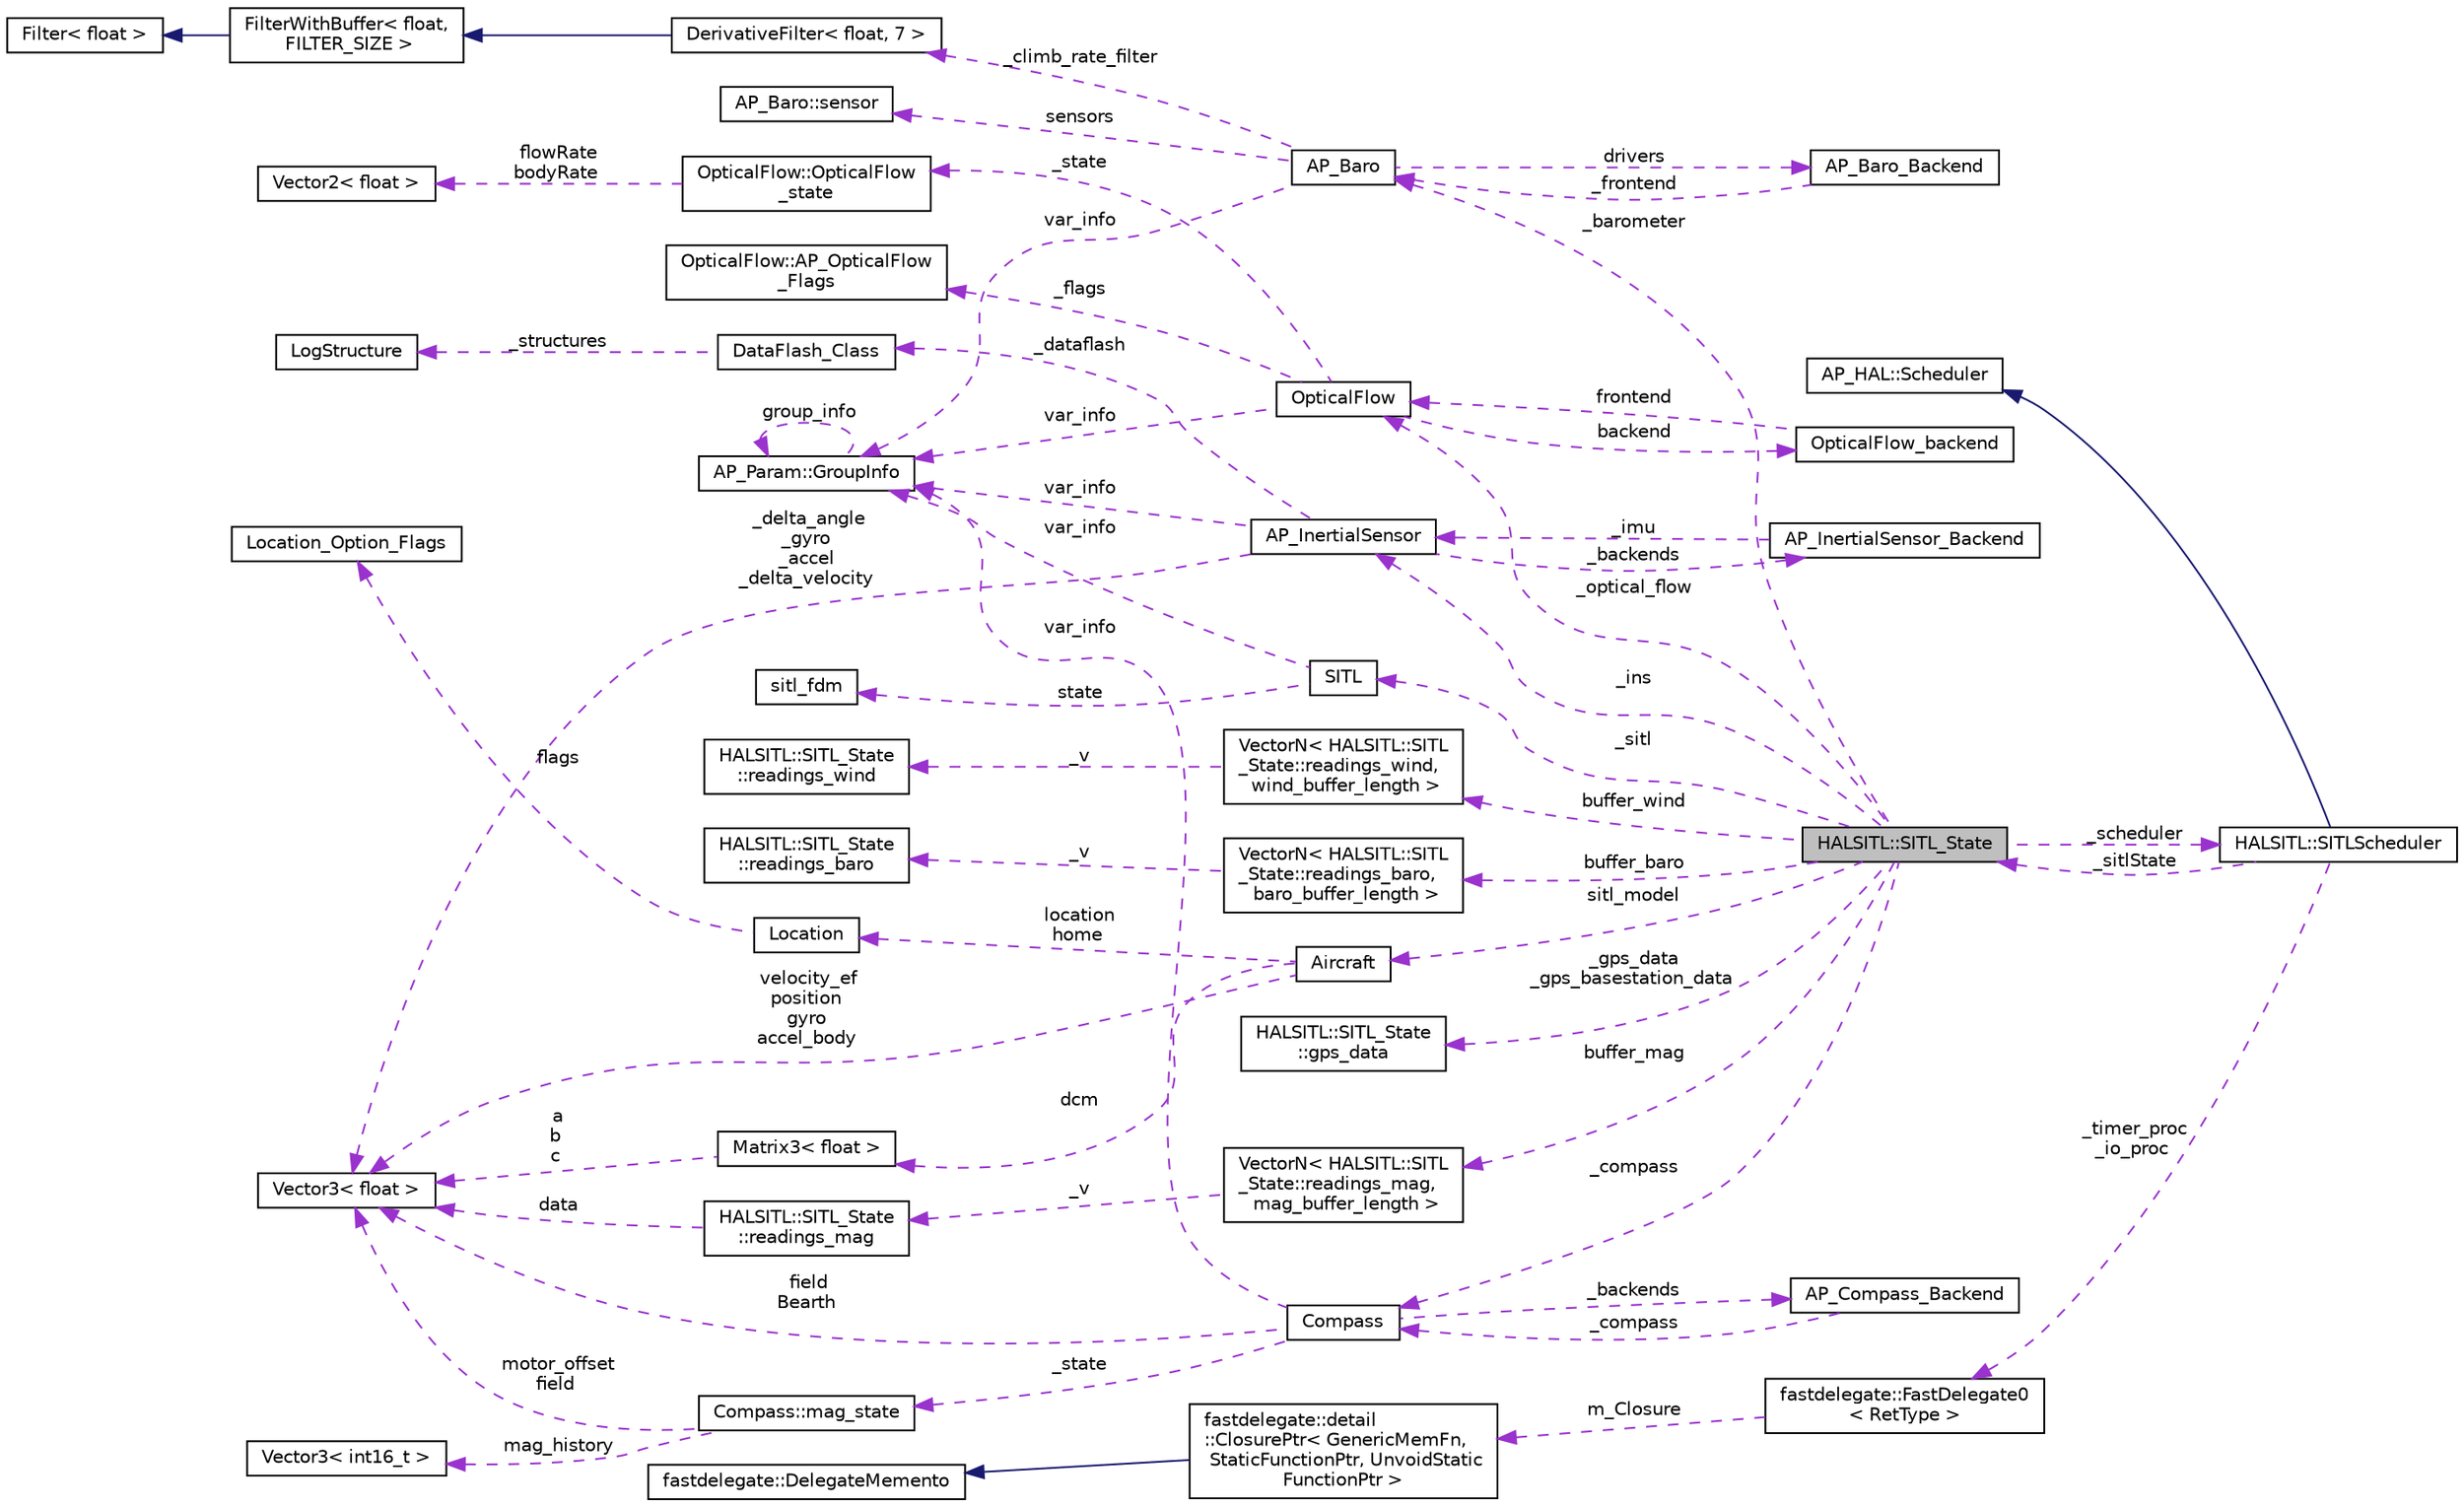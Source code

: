 digraph "HALSITL::SITL_State"
{
 // INTERACTIVE_SVG=YES
  edge [fontname="Helvetica",fontsize="10",labelfontname="Helvetica",labelfontsize="10"];
  node [fontname="Helvetica",fontsize="10",shape=record];
  rankdir="LR";
  Node1 [label="HALSITL::SITL_State",height=0.2,width=0.4,color="black", fillcolor="grey75", style="filled" fontcolor="black"];
  Node2 -> Node1 [dir="back",color="darkorchid3",fontsize="10",style="dashed",label=" buffer_baro" ,fontname="Helvetica"];
  Node2 [label="VectorN\< HALSITL::SITL\l_State::readings_baro,\l baro_buffer_length \>",height=0.2,width=0.4,color="black", fillcolor="white", style="filled",URL="$classVectorN.html"];
  Node3 -> Node2 [dir="back",color="darkorchid3",fontsize="10",style="dashed",label=" _v" ,fontname="Helvetica"];
  Node3 [label="HALSITL::SITL_State\l::readings_baro",height=0.2,width=0.4,color="black", fillcolor="white", style="filled",URL="$structHALSITL_1_1SITL__State_1_1readings__baro.html"];
  Node4 -> Node1 [dir="back",color="darkorchid3",fontsize="10",style="dashed",label=" buffer_mag" ,fontname="Helvetica"];
  Node4 [label="VectorN\< HALSITL::SITL\l_State::readings_mag,\l mag_buffer_length \>",height=0.2,width=0.4,color="black", fillcolor="white", style="filled",URL="$classVectorN.html"];
  Node5 -> Node4 [dir="back",color="darkorchid3",fontsize="10",style="dashed",label=" _v" ,fontname="Helvetica"];
  Node5 [label="HALSITL::SITL_State\l::readings_mag",height=0.2,width=0.4,color="black", fillcolor="white", style="filled",URL="$structHALSITL_1_1SITL__State_1_1readings__mag.html"];
  Node6 -> Node5 [dir="back",color="darkorchid3",fontsize="10",style="dashed",label=" data" ,fontname="Helvetica"];
  Node6 [label="Vector3\< float \>",height=0.2,width=0.4,color="black", fillcolor="white", style="filled",URL="$classVector3.html"];
  Node7 -> Node1 [dir="back",color="darkorchid3",fontsize="10",style="dashed",label=" _barometer" ,fontname="Helvetica"];
  Node7 [label="AP_Baro",height=0.2,width=0.4,color="black", fillcolor="white", style="filled",URL="$classAP__Baro.html"];
  Node8 -> Node7 [dir="back",color="darkorchid3",fontsize="10",style="dashed",label=" sensors" ,fontname="Helvetica"];
  Node8 [label="AP_Baro::sensor",height=0.2,width=0.4,color="black", fillcolor="white", style="filled",URL="$structAP__Baro_1_1sensor.html"];
  Node9 -> Node7 [dir="back",color="darkorchid3",fontsize="10",style="dashed",label=" _climb_rate_filter" ,fontname="Helvetica"];
  Node9 [label="DerivativeFilter\< float, 7 \>",height=0.2,width=0.4,color="black", fillcolor="white", style="filled",URL="$classDerivativeFilter.html"];
  Node10 -> Node9 [dir="back",color="midnightblue",fontsize="10",style="solid",fontname="Helvetica"];
  Node10 [label="FilterWithBuffer\< float,\l FILTER_SIZE \>",height=0.2,width=0.4,color="black", fillcolor="white", style="filled",URL="$classFilterWithBuffer.html"];
  Node11 -> Node10 [dir="back",color="midnightblue",fontsize="10",style="solid",fontname="Helvetica"];
  Node11 [label="Filter\< float \>",height=0.2,width=0.4,color="black", fillcolor="white", style="filled",URL="$classFilter.html"];
  Node12 -> Node7 [dir="back",color="darkorchid3",fontsize="10",style="dashed",label=" var_info" ,fontname="Helvetica"];
  Node12 [label="AP_Param::GroupInfo",height=0.2,width=0.4,color="black", fillcolor="white", style="filled",URL="$structAP__Param_1_1GroupInfo.html"];
  Node12 -> Node12 [dir="back",color="darkorchid3",fontsize="10",style="dashed",label=" group_info" ,fontname="Helvetica"];
  Node13 -> Node7 [dir="back",color="darkorchid3",fontsize="10",style="dashed",label=" drivers" ,fontname="Helvetica"];
  Node13 [label="AP_Baro_Backend",height=0.2,width=0.4,color="black", fillcolor="white", style="filled",URL="$classAP__Baro__Backend.html",tooltip="-*- tab-width: 4; Mode: C++; c-basic-offset: 4; indent-tabs-mode: nil -*- "];
  Node7 -> Node13 [dir="back",color="darkorchid3",fontsize="10",style="dashed",label=" _frontend" ,fontname="Helvetica"];
  Node14 -> Node1 [dir="back",color="darkorchid3",fontsize="10",style="dashed",label=" _optical_flow" ,fontname="Helvetica"];
  Node14 [label="OpticalFlow",height=0.2,width=0.4,color="black", fillcolor="white", style="filled",URL="$classOpticalFlow.html"];
  Node12 -> Node14 [dir="back",color="darkorchid3",fontsize="10",style="dashed",label=" var_info" ,fontname="Helvetica"];
  Node15 -> Node14 [dir="back",color="darkorchid3",fontsize="10",style="dashed",label=" _state" ,fontname="Helvetica"];
  Node15 [label="OpticalFlow::OpticalFlow\l_state",height=0.2,width=0.4,color="black", fillcolor="white", style="filled",URL="$structOpticalFlow_1_1OpticalFlow__state.html"];
  Node16 -> Node15 [dir="back",color="darkorchid3",fontsize="10",style="dashed",label=" flowRate\nbodyRate" ,fontname="Helvetica"];
  Node16 [label="Vector2\< float \>",height=0.2,width=0.4,color="black", fillcolor="white", style="filled",URL="$structVector2.html"];
  Node17 -> Node14 [dir="back",color="darkorchid3",fontsize="10",style="dashed",label=" backend" ,fontname="Helvetica"];
  Node17 [label="OpticalFlow_backend",height=0.2,width=0.4,color="black", fillcolor="white", style="filled",URL="$classOpticalFlow__backend.html"];
  Node14 -> Node17 [dir="back",color="darkorchid3",fontsize="10",style="dashed",label=" frontend" ,fontname="Helvetica"];
  Node18 -> Node14 [dir="back",color="darkorchid3",fontsize="10",style="dashed",label=" _flags" ,fontname="Helvetica"];
  Node18 [label="OpticalFlow::AP_OpticalFlow\l_Flags",height=0.2,width=0.4,color="black", fillcolor="white", style="filled",URL="$structOpticalFlow_1_1AP__OpticalFlow__Flags.html"];
  Node19 -> Node1 [dir="back",color="darkorchid3",fontsize="10",style="dashed",label=" _ins" ,fontname="Helvetica"];
  Node19 [label="AP_InertialSensor",height=0.2,width=0.4,color="black", fillcolor="white", style="filled",URL="$classAP__InertialSensor.html"];
  Node20 -> Node19 [dir="back",color="darkorchid3",fontsize="10",style="dashed",label=" _backends" ,fontname="Helvetica"];
  Node20 [label="AP_InertialSensor_Backend",height=0.2,width=0.4,color="black", fillcolor="white", style="filled",URL="$classAP__InertialSensor__Backend.html"];
  Node19 -> Node20 [dir="back",color="darkorchid3",fontsize="10",style="dashed",label=" _imu" ,fontname="Helvetica"];
  Node21 -> Node19 [dir="back",color="darkorchid3",fontsize="10",style="dashed",label=" _dataflash" ,fontname="Helvetica"];
  Node21 [label="DataFlash_Class",height=0.2,width=0.4,color="black", fillcolor="white", style="filled",URL="$classDataFlash__Class.html",tooltip="-*- tab-width: 4; Mode: C++; c-basic-offset: 4; indent-tabs-mode: nil -*- "];
  Node22 -> Node21 [dir="back",color="darkorchid3",fontsize="10",style="dashed",label=" _structures" ,fontname="Helvetica"];
  Node22 [label="LogStructure",height=0.2,width=0.4,color="black", fillcolor="white", style="filled",URL="$structLogStructure.html"];
  Node12 -> Node19 [dir="back",color="darkorchid3",fontsize="10",style="dashed",label=" var_info" ,fontname="Helvetica"];
  Node6 -> Node19 [dir="back",color="darkorchid3",fontsize="10",style="dashed",label=" _delta_angle\n_gyro\n_accel\n_delta_velocity" ,fontname="Helvetica"];
  Node23 -> Node1 [dir="back",color="darkorchid3",fontsize="10",style="dashed",label=" _gps_data\n_gps_basestation_data" ,fontname="Helvetica"];
  Node23 [label="HALSITL::SITL_State\l::gps_data",height=0.2,width=0.4,color="black", fillcolor="white", style="filled",URL="$structHALSITL_1_1SITL__State_1_1gps__data.html"];
  Node24 -> Node1 [dir="back",color="darkorchid3",fontsize="10",style="dashed",label=" sitl_model" ,fontname="Helvetica"];
  Node24 [label="Aircraft",height=0.2,width=0.4,color="black", fillcolor="white", style="filled",URL="$classAircraft.html",tooltip="-*- tab-width: 4; Mode: C++; c-basic-offset: 4; indent-tabs-mode: nil -*- "];
  Node25 -> Node24 [dir="back",color="darkorchid3",fontsize="10",style="dashed",label=" dcm" ,fontname="Helvetica"];
  Node25 [label="Matrix3\< float \>",height=0.2,width=0.4,color="black", fillcolor="white", style="filled",URL="$classMatrix3.html"];
  Node6 -> Node25 [dir="back",color="darkorchid3",fontsize="10",style="dashed",label=" a\nb\nc" ,fontname="Helvetica"];
  Node6 -> Node24 [dir="back",color="darkorchid3",fontsize="10",style="dashed",label=" velocity_ef\nposition\ngyro\naccel_body" ,fontname="Helvetica"];
  Node26 -> Node24 [dir="back",color="darkorchid3",fontsize="10",style="dashed",label=" location\nhome" ,fontname="Helvetica"];
  Node26 [label="Location",height=0.2,width=0.4,color="black", fillcolor="white", style="filled",URL="$structLocation.html"];
  Node27 -> Node26 [dir="back",color="darkorchid3",fontsize="10",style="dashed",label=" flags" ,fontname="Helvetica"];
  Node27 [label="Location_Option_Flags",height=0.2,width=0.4,color="black", fillcolor="white", style="filled",URL="$structLocation__Option__Flags.html"];
  Node28 -> Node1 [dir="back",color="darkorchid3",fontsize="10",style="dashed",label=" _scheduler" ,fontname="Helvetica"];
  Node28 [label="HALSITL::SITLScheduler",height=0.2,width=0.4,color="black", fillcolor="white", style="filled",URL="$classHALSITL_1_1SITLScheduler.html"];
  Node29 -> Node28 [dir="back",color="midnightblue",fontsize="10",style="solid",fontname="Helvetica"];
  Node29 [label="AP_HAL::Scheduler",height=0.2,width=0.4,color="black", fillcolor="white", style="filled",URL="$classAP__HAL_1_1Scheduler.html"];
  Node30 -> Node28 [dir="back",color="darkorchid3",fontsize="10",style="dashed",label=" _timer_proc\n_io_proc" ,fontname="Helvetica"];
  Node30 [label="fastdelegate::FastDelegate0\l\< RetType \>",height=0.2,width=0.4,color="black", fillcolor="white", style="filled",URL="$classfastdelegate_1_1FastDelegate0.html"];
  Node31 -> Node30 [dir="back",color="darkorchid3",fontsize="10",style="dashed",label=" m_Closure" ,fontname="Helvetica"];
  Node31 [label="fastdelegate::detail\l::ClosurePtr\< GenericMemFn,\l StaticFunctionPtr, UnvoidStatic\lFunctionPtr \>",height=0.2,width=0.4,color="black", fillcolor="white", style="filled",URL="$classfastdelegate_1_1detail_1_1ClosurePtr.html"];
  Node32 -> Node31 [dir="back",color="midnightblue",fontsize="10",style="solid",fontname="Helvetica"];
  Node32 [label="fastdelegate::DelegateMemento",height=0.2,width=0.4,color="black", fillcolor="white", style="filled",URL="$classfastdelegate_1_1DelegateMemento.html"];
  Node1 -> Node28 [dir="back",color="darkorchid3",fontsize="10",style="dashed",label=" _sitlState" ,fontname="Helvetica"];
  Node33 -> Node1 [dir="back",color="darkorchid3",fontsize="10",style="dashed",label=" buffer_wind" ,fontname="Helvetica"];
  Node33 [label="VectorN\< HALSITL::SITL\l_State::readings_wind,\l wind_buffer_length \>",height=0.2,width=0.4,color="black", fillcolor="white", style="filled",URL="$classVectorN.html"];
  Node34 -> Node33 [dir="back",color="darkorchid3",fontsize="10",style="dashed",label=" _v" ,fontname="Helvetica"];
  Node34 [label="HALSITL::SITL_State\l::readings_wind",height=0.2,width=0.4,color="black", fillcolor="white", style="filled",URL="$structHALSITL_1_1SITL__State_1_1readings__wind.html"];
  Node35 -> Node1 [dir="back",color="darkorchid3",fontsize="10",style="dashed",label=" _sitl" ,fontname="Helvetica"];
  Node35 [label="SITL",height=0.2,width=0.4,color="black", fillcolor="white", style="filled",URL="$classSITL.html"];
  Node12 -> Node35 [dir="back",color="darkorchid3",fontsize="10",style="dashed",label=" var_info" ,fontname="Helvetica"];
  Node36 -> Node35 [dir="back",color="darkorchid3",fontsize="10",style="dashed",label=" state" ,fontname="Helvetica"];
  Node36 [label="sitl_fdm",height=0.2,width=0.4,color="black", fillcolor="white", style="filled",URL="$structsitl__fdm.html",tooltip="-*- tab-width: 4; Mode: C++; c-basic-offset: 4; indent-tabs-mode: nil -*- "];
  Node37 -> Node1 [dir="back",color="darkorchid3",fontsize="10",style="dashed",label=" _compass" ,fontname="Helvetica"];
  Node37 [label="Compass",height=0.2,width=0.4,color="black", fillcolor="white", style="filled",URL="$classCompass.html"];
  Node12 -> Node37 [dir="back",color="darkorchid3",fontsize="10",style="dashed",label=" var_info" ,fontname="Helvetica"];
  Node6 -> Node37 [dir="back",color="darkorchid3",fontsize="10",style="dashed",label=" field\nBearth" ,fontname="Helvetica"];
  Node38 -> Node37 [dir="back",color="darkorchid3",fontsize="10",style="dashed",label=" _backends" ,fontname="Helvetica"];
  Node38 [label="AP_Compass_Backend",height=0.2,width=0.4,color="black", fillcolor="white", style="filled",URL="$classAP__Compass__Backend.html"];
  Node37 -> Node38 [dir="back",color="darkorchid3",fontsize="10",style="dashed",label=" _compass" ,fontname="Helvetica"];
  Node39 -> Node37 [dir="back",color="darkorchid3",fontsize="10",style="dashed",label=" _state" ,fontname="Helvetica"];
  Node39 [label="Compass::mag_state",height=0.2,width=0.4,color="black", fillcolor="white", style="filled",URL="$structCompass_1_1mag__state.html"];
  Node6 -> Node39 [dir="back",color="darkorchid3",fontsize="10",style="dashed",label=" motor_offset\nfield" ,fontname="Helvetica"];
  Node40 -> Node39 [dir="back",color="darkorchid3",fontsize="10",style="dashed",label=" mag_history" ,fontname="Helvetica"];
  Node40 [label="Vector3\< int16_t \>",height=0.2,width=0.4,color="black", fillcolor="white", style="filled",URL="$classVector3.html"];
}
